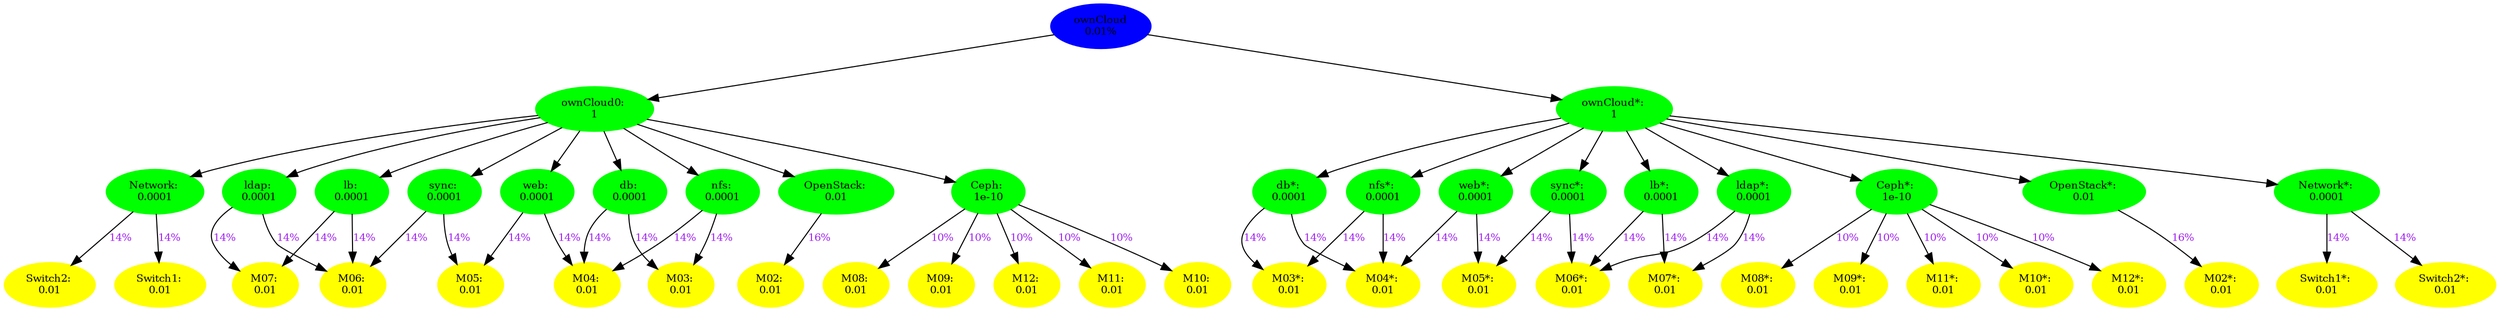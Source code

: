 strict digraph {
	graph [bb="0,0,2086.6,252"];
	node [label="\N"];
	Network	 [color=green,
		fontsize=10.0,
		height=0.5,
		label="Network: 
0.0001",
		pos="134.09,90",
		style=filled,
		width=1.1403];
	Switch2	 [color=yellow,
		fontsize=10.0,
		height=0.5,
		label="Switch2: 
0.01",
		pos="39.094,18",
		style=filled,
		width=1.086];
	Network -> Switch2	 [fontcolor=purple,
		fontsize=10.0,
		label="14%",
		pos="e,58.886,33.584 113.95,74.155 100.38,64.157 82.295,50.832 67.3,39.783"];
	Switch1	 [color=yellow,
		fontsize=10.0,
		height=0.5,
		label="Switch1: 
0.01",
		pos="135.09,18",
		style=filled,
		width=1.086];
	Network -> Switch1	 [fontcolor=purple,
		fontsize=10.0,
		label="14%",
		pos="e,134.85,36.104 134.34,71.697 134.45,63.983 134.58,54.712 134.71,46.112"];
	ownCloud0	 [color=green,
		fontsize=10.0,
		height=0.5,
		label="ownCloud0: 
1",
		pos="472.09,162",
		style=filled,
		width=1.4272];
	ownCloud0 -> Network	 [fontcolor=purple,
		fontsize=10,
		pos="e,164.55,102.14 425.25,154.53 367.87,146.11 267.98,129.85 184.09,108 180.9,107.17 177.62,106.23 174.33,105.24"];
	sync	 [color=green,
		fontsize=10.0,
		height=0.5,
		label="sync: 
0.0001",
		pos="364.09,90",
		style=filled,
		width=0.75];
	ownCloud0 -> sync	 [fontcolor=purple,
		fontsize=10,
		pos="e,382.82,103.14 448.66,145.81 431.86,134.92 409.18,120.22 391.53,108.78"];
	OpenStack	 [color=green,
		fontsize=10.0,
		height=0.5,
		label="OpenStack: 
0.01",
		pos="674.09,90",
		style=filled,
		width=1.3586];
	ownCloud0 -> OpenStack	 [fontcolor=purple,
		fontsize=10,
		pos="e,639.65,102.94 507.28,148.81 541.42,136.98 593.32,118.99 630.16,106.23"];
	Ceph	 [color=green,
		fontsize=10.0,
		height=0.5,
		label="Ceph: 
1e-10",
		pos="783.09,90",
		style=filled,
		width=0.79928];
	ownCloud0 -> Ceph	 [fontcolor=purple,
		fontsize=10,
		pos="e,758.63,99.82 517.57,153.45 569.78,144.38 657.78,127.88 732.09,108 737.56,106.54 743.3,104.81 748.87,103.04"];
	web	 [color=green,
		fontsize=10.0,
		height=0.5,
		label="web: 
0.0001",
		pos="436.09,90",
		style=filled,
		width=0.75];
	ownCloud0 -> web	 [fontcolor=purple,
		fontsize=10,
		pos="e,444.48,107.31 463.38,144.05 459.12,135.77 453.9,125.62 449.17,116.42"];
	lb	 [color=green,
		fontsize=10.0,
		height=0.5,
		label="lb: 
0.0001",
		pos="220.09,90",
		style=filled,
		width=0.75];
	ownCloud0 -> lb	 [fontcolor=purple,
		fontsize=10,
		pos="e,240.74,101.61 427.48,152.78 383.27,144 313.95,128.53 256.09,108 254.19,107.32 252.25,106.58 250.31,105.79"];
	ldap	 [color=green,
		fontsize=10.0,
		height=0.5,
		label="ldap: 
0.0001",
		pos="292.09,90",
		style=filled,
		width=0.75];
	ownCloud0 -> ldap	 [fontcolor=purple,
		fontsize=10,
		pos="e,313.27,101.38 436.54,148.9 407.19,138.68 364.58,123.29 328.09,108 326.28,107.24 324.42,106.44 322.55,105.61"];
	db	 [color=green,
		fontsize=10.0,
		height=0.5,
		label="db: 
0.0001",
		pos="508.09,90",
		style=filled,
		width=0.75];
	ownCloud0 -> db	 [fontcolor=purple,
		fontsize=10,
		pos="e,499.71,107.31 480.81,144.05 485.07,135.77 490.29,125.62 495.02,116.42"];
	nfs	 [color=green,
		fontsize=10.0,
		height=0.5,
		label="nfs: 
0.0001",
		pos="580.09,90",
		style=filled,
		width=0.75];
	ownCloud0 -> nfs	 [fontcolor=purple,
		fontsize=10,
		pos="e,561.37,103.14 495.53,145.81 512.33,134.92 535.01,120.22 552.66,108.78"];
	M06	 [color=yellow,
		fontsize=10.0,
		height=0.5,
		label="M06: 
0.01",
		pos="292.09,18",
		style=filled,
		width=0.75];
	sync -> M06	 [fontcolor=purple,
		fontsize=10.0,
		label="14%",
		pos="e,306.89,33.385 349.52,74.834 339.34,64.938 325.57,51.546 314.06,40.359"];
	M05	 [color=yellow,
		fontsize=10.0,
		height=0.5,
		label="M05: 
0.01",
		pos="364.09,18",
		style=filled,
		width=0.75];
	sync -> M05	 [fontcolor=purple,
		fontsize=10.0,
		label="14%",
		pos="e,364.09,36.104 364.09,71.697 364.09,63.983 364.09,54.712 364.09,46.112"];
	M02	 [color=yellow,
		fontsize=10.0,
		height=0.5,
		label="M02: 
0.01",
		pos="609.09,18",
		style=filled,
		width=0.75];
	OpenStack -> M02	 [fontcolor=purple,
		fontsize=10.0,
		label="16%",
		pos="e,622.76,33.717 659.02,72.765 650.29,63.367 639.19,51.406 629.67,41.154"];
	M08	 [color=yellow,
		fontsize=10.0,
		height=0.5,
		label="M08: 
0.01",
		pos="825.09,18",
		style=filled,
		width=0.75];
	Ceph -> M08	 [fontcolor=purple,
		fontsize=10.0,
		label="10%",
		pos="e,815.41,35.147 792.84,72.765 797.98,64.195 804.4,53.494 810.15,43.9"];
	M09	 [color=yellow,
		fontsize=10.0,
		height=0.5,
		label="M09: 
0.01",
		pos="897.09,18",
		style=filled,
		width=0.75];
	Ceph -> M09	 [fontcolor=purple,
		fontsize=10.0,
		label="10%",
		pos="e,877.84,30.82 802.95,76.807 821.29,65.547 848.71,48.709 869.24,36.105"];
	M12	 [color=yellow,
		fontsize=10.0,
		height=0.5,
		label="M12: 
0.01",
		pos="969.09,18",
		style=filled,
		width=0.75];
	Ceph -> M12	 [fontcolor=purple,
		fontsize=10.0,
		label="10%",
		pos="e,947.93,29.43 808.07,81.038 838.08,71.275 889.8,53.816 933.09,36 934.92,35.25 936.78,34.457 938.65,33.639"];
	M11	 [color=yellow,
		fontsize=10.0,
		height=0.5,
		label="M11: 
0.01",
		pos="681.09,18",
		style=filled,
		width=0.75];
	Ceph -> M11	 [fontcolor=purple,
		fontsize=10.0,
		label="10%",
		pos="e,699.34,31.522 764.39,76.161 748.47,65.239 725.43,49.426 707.61,37.199"];
	M10	 [color=yellow,
		fontsize=10.0,
		height=0.5,
		label="M10: 
0.01",
		pos="753.09,18",
		style=filled,
		width=0.75];
	Ceph -> M10	 [fontcolor=purple,
		fontsize=10.0,
		label="10%",
		pos="e,760.15,35.47 775.98,72.411 772.44,64.129 768.06,53.925 764.09,44.662"];
	web -> M05	 [fontcolor=purple,
		fontsize=10.0,
		label="14%",
		pos="e,378.89,33.385 421.52,74.834 411.34,64.938 397.57,51.546 386.06,40.359"];
	M04	 [color=yellow,
		fontsize=10.0,
		height=0.5,
		label="M04: 
0.01",
		pos="465.09,18",
		style=filled,
		width=0.75];
	web -> M04	 [fontcolor=purple,
		fontsize=10.0,
		label="14%",
		pos="e,458.27,35.47 442.97,72.411 446.36,64.216 450.54,54.14 454.34,44.955"];
	lb -> M06	 [fontcolor=purple,
		fontsize=10.0,
		label="14%",
		pos="e,277.3,33.385 234.66,74.834 244.84,64.938 258.62,51.546 270.12,40.359"];
	M07	 [color=yellow,
		fontsize=10.0,
		height=0.5,
		label="M07: 
0.01",
		pos="220.09,18",
		style=filled,
		width=0.75];
	lb -> M07	 [fontcolor=purple,
		fontsize=10.0,
		label="14%",
		pos="e,220.09,36.104 220.09,71.697 220.09,63.983 220.09,54.712 220.09,46.112"];
	ldap -> M06	 [fontcolor=purple,
		fontsize=10.0,
		label="14%",
		pos="e,292.09,36.104 292.09,71.697 292.09,63.983 292.09,54.712 292.09,46.112"];
	ldap -> M07	 [fontcolor=purple,
		fontsize=10.0,
		label="14%",
		pos="e,234.89,33.385 277.52,74.834 267.34,64.938 253.57,51.546 242.06,40.359"];
	db -> M04	 [fontcolor=purple,
		fontsize=10.0,
		label="14%",
		pos="e,474.81,34.821 498.34,73.116 492.95,64.345 486.14,53.264 480.09,43.416"];
	M03	 [color=yellow,
		fontsize=10.0,
		height=0.5,
		label="M03: 
0.01",
		pos="537.09,18",
		style=filled,
		width=0.75];
	db -> M03	 [fontcolor=purple,
		fontsize=10.0,
		label="14%",
		pos="e,530.27,35.47 514.97,72.411 518.36,64.216 522.54,54.14 526.34,44.955"];
	nfs -> M04	 [fontcolor=purple,
		fontsize=10.0,
		label="14%",
		pos="e,484.41,30.755 560.85,77.284 542.35,66.028 514.2,48.892 493.2,36.11"];
	nfs -> M03	 [fontcolor=purple,
		fontsize=10.0,
		label="14%",
		pos="e,546.81,34.821 570.34,73.116 564.95,64.345 558.14,53.264 552.09,43.416"];
	"nfs*"	 [color=green,
		fontsize=10.0,
		height=0.5,
		label="nfs*: 
0.0001",
		pos="1049.1,90",
		style=filled,
		width=0.75];
	"M03*"	 [color=yellow,
		fontsize=10.0,
		height=0.5,
		label="M03*: 
0.01",
		pos="1045.1,18",
		style=filled,
		width=0.86765];
	"nfs*" -> "M03*"	 [fontcolor=purple,
		fontsize=10.0,
		label="14%",
		pos="e,1046.1,36.104 1048.1,71.697 1047.7,63.983 1047.1,54.712 1046.6,46.112"];
	"M04*"	 [color=yellow,
		fontsize=10.0,
		height=0.5,
		label="M04*: 
0.01",
		pos="1125.1,18",
		style=filled,
		width=0.86765];
	"nfs*" -> "M04*"	 [fontcolor=purple,
		fontsize=10.0,
		label="14%",
		pos="e,1109.2,33.626 1064.5,74.834 1075.1,65.003 1089.6,51.723 1101.7,40.582"];
	"Ceph*"	 [color=green,
		fontsize=10.0,
		height=0.5,
		label="Ceph*: 
1e-10",
		pos="1565.1,90",
		style=filled,
		width=0.9221];
	"M08*"	 [color=yellow,
		fontsize=10.0,
		height=0.5,
		label="M08*: 
0.01",
		pos="1605.1,18",
		style=filled,
		width=0.86765];
	"Ceph*" -> "M08*"	 [fontcolor=purple,
		fontsize=10.0,
		label="10%",
		pos="e,1595.7,35.47 1574.6,72.411 1579.4,64.042 1585.3,53.71 1590.6,44.37"];
	"M09*"	 [color=yellow,
		fontsize=10.0,
		height=0.5,
		label="M09*: 
0.01",
		pos="1685.1,18",
		style=filled,
		width=0.86765];
	"Ceph*" -> "M09*"	 [fontcolor=purple,
		fontsize=10.0,
		label="10%",
		pos="e,1663.9,31.347 1586.8,76.324 1606,65.154 1634,48.779 1655.3,36.387"];
	"M11*"	 [color=yellow,
		fontsize=10.0,
		height=0.5,
		label="M11*: 
0.01",
		pos="1765.1,18",
		style=filled,
		width=0.85865];
	"Ceph*" -> "M11*"	 [fontcolor=purple,
		fontsize=10.0,
		label="10%",
		pos="e,1741.1,29.57 1593.4,80.404 1625.5,70.448 1679.5,53.203 1725.1,36 1727.3,35.168 1729.6,34.287 1731.8,33.379"];
	"M10*"	 [color=yellow,
		fontsize=10.0,
		height=0.5,
		label="M10*: 
0.01",
		pos="1445.1,18",
		style=filled,
		width=0.86765];
	"Ceph*" -> "M10*"	 [fontcolor=purple,
		fontsize=10.0,
		label="10%",
		pos="e,1466.3,31.347 1543.4,76.324 1524.2,65.154 1496.1,48.779 1474.9,36.387"];
	"M12*"	 [color=yellow,
		fontsize=10.0,
		height=0.5,
		label="M12*: 
0.01",
		pos="1525.1,18",
		style=filled,
		width=0.86765];
	"Ceph*" -> "M12*"	 [fontcolor=purple,
		fontsize=10.0,
		label="10%",
		pos="e,1534.5,35.47 1555.6,72.411 1550.8,64.042 1544.9,53.71 1539.6,44.37"];
	"OpenStack*"	 [color=green,
		fontsize=10.0,
		height=0.5,
		label="OpenStack*: 
0.01",
		pos="1765.1,90",
		style=filled,
		width=1.4814];
	"M02*"	 [color=yellow,
		fontsize=10.0,
		height=0.5,
		label="M02*: 
0.01",
		pos="1845.1,18",
		style=filled,
		width=0.86765];
	"OpenStack*" -> "M02*"	 [fontcolor=purple,
		fontsize=10.0,
		label="16%",
		pos="e,1828.5,33.483 1783.6,72.765 1794.7,63.117 1808.8,50.769 1820.7,40.339"];
	"ownCloud*"	 [color=green,
		fontsize=10.0,
		height=0.5,
		label="ownCloud*: 
1",
		pos="1311.1,162",
		style=filled,
		width=1.4272];
	"ownCloud*" -> "nfs*"	 [fontcolor=purple,
		fontsize=10,
		pos="e,1069.7,101.65 1265.7,153.27 1219.5,144.73 1146.2,129.31 1085.1,108 1083.2,107.33 1081.2,106.6 1079.3,105.82"];
	"ownCloud*" -> "Ceph*"	 [fontcolor=purple,
		fontsize=10,
		pos="e,1536.2,98.966 1350.2,150.22 1398.2,137 1478.9,114.76 1526.5,101.62"];
	"ownCloud*" -> "OpenStack*"	 [fontcolor=purple,
		fontsize=10,
		pos="e,1717.6,98.326 1357.1,153.9 1440.5,141.05 1616.2,113.96 1707.4,99.892"];
	"lb*"	 [color=green,
		fontsize=10.0,
		height=0.5,
		label="lb*: 
0.0001",
		pos="1349.1,90",
		style=filled,
		width=0.75];
	"ownCloud*" -> "lb*"	 [fontcolor=purple,
		fontsize=10,
		pos="e,1340.2,107.31 1320.3,144.05 1324.8,135.68 1330.4,125.4 1335.4,116.13"];
	"sync*"	 [color=green,
		fontsize=10.0,
		height=0.5,
		label="sync*: 
0.0001",
		pos="1273.1,90",
		style=filled,
		width=0.85385];
	"ownCloud*" -> "sync*"	 [fontcolor=purple,
		fontsize=10,
		pos="e,1281.9,107.31 1301.9,144.05 1297.3,135.68 1291.8,125.4 1286.7,116.13"];
	"db*"	 [color=green,
		fontsize=10.0,
		height=0.5,
		label="db*: 
0.0001",
		pos="1121.1,90",
		style=filled,
		width=0.75];
	"ownCloud*" -> "db*"	 [fontcolor=purple,
		fontsize=10,
		pos="e,1142.2,101.46 1274,149.48 1242.5,139.43 1196.4,123.98 1157.1,108 1155.3,107.26 1153.4,106.47 1151.5,105.66"];
	"web*"	 [color=green,
		fontsize=10.0,
		height=0.5,
		label="web*: 
0.0001",
		pos="1195.1,90",
		style=filled,
		width=0.81283];
	"ownCloud*" -> "web*"	 [fontcolor=purple,
		fontsize=10,
		pos="e,1215.4,103.26 1286.5,146.15 1268.2,135.14 1243.3,120.08 1224.1,108.48"];
	"Network*"	 [color=green,
		fontsize=10.0,
		height=0.5,
		label="Network*: 
0.0001",
		pos="1938.1,90",
		style=filled,
		width=1.2631];
	"ownCloud*" -> "Network*"	 [fontcolor=purple,
		fontsize=10,
		pos="e,1897,97.784 1360.3,156.77 1452.2,148.68 1656,129.87 1827.1,108 1846.7,105.5 1868.1,102.31 1886.9,99.382"];
	"ldap*"	 [color=green,
		fontsize=10.0,
		height=0.5,
		label="ldap*: 
0.0001",
		pos="1424.1,90",
		style=filled,
		width=0.8265];
	"ownCloud*" -> "ldap*"	 [fontcolor=purple,
		fontsize=10,
		pos="e,1404,103.42 1335.3,145.98 1352.9,135.07 1376.8,120.27 1395.4,108.77"];
	"M07*"	 [color=yellow,
		fontsize=10.0,
		height=0.5,
		label="M07*: 
0.01",
		pos="1365.1,18",
		style=filled,
		width=0.86765];
	"lb*" -> "M07*"	 [fontcolor=purple,
		fontsize=10.0,
		label="14%",
		pos="e,1361.1,36.275 1353,72.055 1354.7,64.261 1356.9,54.822 1358.9,46.079"];
	"M06*"	 [color=yellow,
		fontsize=10.0,
		height=0.5,
		label="M06*: 
0.01",
		pos="1285.1,18",
		style=filled,
		width=0.86765];
	"lb*" -> "M06*"	 [fontcolor=purple,
		fontsize=10.0,
		label="14%",
		pos="e,1299.1,34.308 1335.5,74.155 1327,64.816 1315.8,52.574 1306.1,41.997"];
	"sync*" -> "M06*"	 [fontcolor=purple,
		fontsize=10.0,
		label="14%",
		pos="e,1282.1,36.275 1276,72.055 1277.3,64.346 1278.9,55.027 1280.4,46.364"];
	"M05*"	 [color=yellow,
		fontsize=10.0,
		height=0.5,
		label="M05*: 
0.01",
		pos="1205.1,18",
		style=filled,
		width=0.86765];
	"sync*" -> "M05*"	 [fontcolor=purple,
		fontsize=10.0,
		label="14%",
		pos="e,1219.8,34.159 1258.3,73.811 1249.2,64.363 1237.2,52.043 1226.9,41.477"];
	"db*" -> "M03*"	 [fontcolor=purple,
		fontsize=10.0,
		label="14%",
		pos="e,1061,33.626 1105.7,74.834 1095,65.003 1080.6,51.723 1068.5,40.582"];
	"db*" -> "M04*"	 [fontcolor=purple,
		fontsize=10.0,
		label="14%",
		pos="e,1124.1,36.104 1122.1,71.697 1122.5,63.983 1123.1,54.712 1123.5,46.112"];
	"web*" -> "M04*"	 [fontcolor=purple,
		fontsize=10.0,
		label="14%",
		pos="e,1140.4,34.308 1180.2,74.155 1170.8,64.725 1158.4,52.334 1147.8,41.686"];
	"web*" -> "M05*"	 [fontcolor=purple,
		fontsize=10.0,
		label="14%",
		pos="e,1202.6,36.275 1197.5,72.055 1198.6,64.346 1199.9,55.027 1201.2,46.364"];
	"Switch1*"	 [color=yellow,
		fontsize=10.0,
		height=0.5,
		label="Switch1*: 
0.01",
		pos="1938.1,18",
		style=filled,
		width=1.2088];
	"Network*" -> "Switch1*"	 [fontcolor=purple,
		fontsize=10.0,
		label="14%",
		pos="e,1938.1,36.104 1938.1,71.697 1938.1,63.983 1938.1,54.712 1938.1,46.112"];
	"Switch2*"	 [color=yellow,
		fontsize=10.0,
		height=0.5,
		label="Switch2*: 
0.01",
		pos="2043.1,18",
		style=filled,
		width=1.2088];
	"Network*" -> "Switch2*"	 [fontcolor=purple,
		fontsize=10.0,
		label="14%",
		pos="e,2021.2,33.584 1960.4,74.155 1975.6,63.971 1996.1,50.333 2012.8,39.166"];
	"ldap*" -> "M07*"	 [fontcolor=purple,
		fontsize=10.0,
		label="14%",
		pos="e,1378.2,34.492 1411,73.465 1403.3,64.311 1393.4,52.554 1384.7,42.307"];
	"ldap*" -> "M06*"	 [fontcolor=purple,
		fontsize=10.0,
		label="14%",
		pos="e,1307.8,30.451 1401.8,77.753 1378.8,66.188 1342.8,48.071 1316.9,35.012"];
	ownCloud	 [color=blue,
		fontsize=10.0,
		height=0.5,
		label="ownCloud
0.01%",
		pos="875.09,234",
		style=filled,
		width=1.3044];
	ownCloud -> ownCloud0	 [fontcolor=purple,
		fontsize=10,
		pos="e,517.05,170.81 833.11,225.71 759.83,212.98 608.67,186.72 527.12,172.56"];
	ownCloud -> "ownCloud*"	 [fontcolor=purple,
		fontsize=10,
		pos="e,1265.4,170.34 917.69,226.16 996.94,213.44 1167,186.14 1255.3,171.96"];
}
